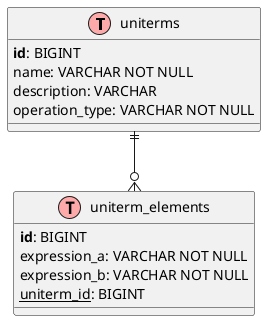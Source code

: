 @startuml
!define table(x) class x << (T,#FFAAAA) >>
!define primary_key(x) <b>x</b>
!define foreign_key(x) <u>x</u>

table(uniterms) {
  primary_key(id): BIGINT
  name: VARCHAR NOT NULL
  description: VARCHAR
  operation_type: VARCHAR NOT NULL
}

table(uniterm_elements) {
  primary_key(id): BIGINT
  expression_a: VARCHAR NOT NULL
  expression_b: VARCHAR NOT NULL
  foreign_key(uniterm_id): BIGINT
}

uniterms ||--o{ uniterm_elements
@enduml
